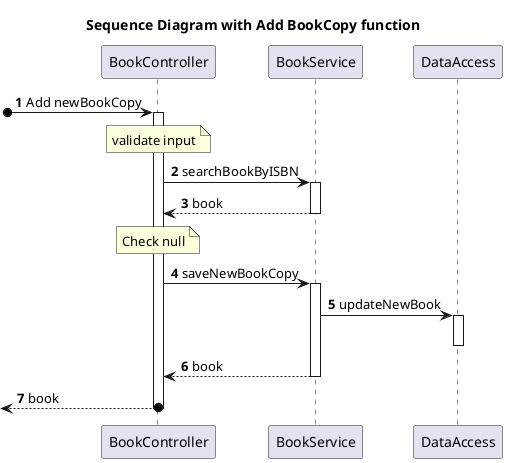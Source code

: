 @startuml

title Sequence Diagram with Add BookCopy function

autonumber

participant "BookController" as bc
participant "BookService" as bs
participant "DataAccess" as da

[o-> bc++: Add newBookCopy
note over bc: validate input
bc -> bs++: searchBookByISBN
return book

note over bc: Check null
bc -> bs++: saveNewBookCopy
bs -> da++: updateNewBook
deactivate da
return book

return book

@enduml